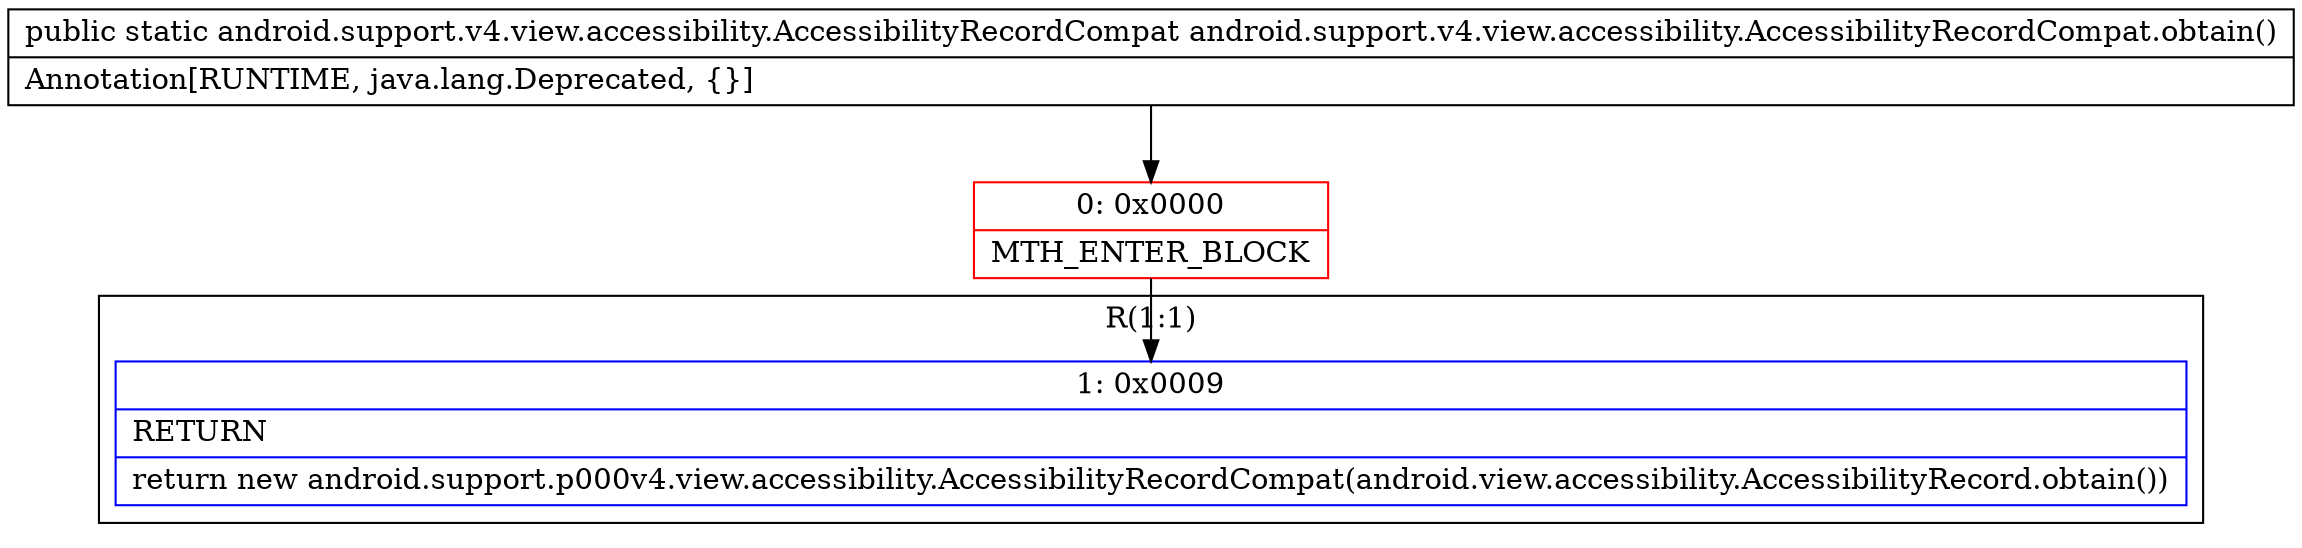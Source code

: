 digraph "CFG forandroid.support.v4.view.accessibility.AccessibilityRecordCompat.obtain()Landroid\/support\/v4\/view\/accessibility\/AccessibilityRecordCompat;" {
subgraph cluster_Region_860102169 {
label = "R(1:1)";
node [shape=record,color=blue];
Node_1 [shape=record,label="{1\:\ 0x0009|RETURN\l|return new android.support.p000v4.view.accessibility.AccessibilityRecordCompat(android.view.accessibility.AccessibilityRecord.obtain())\l}"];
}
Node_0 [shape=record,color=red,label="{0\:\ 0x0000|MTH_ENTER_BLOCK\l}"];
MethodNode[shape=record,label="{public static android.support.v4.view.accessibility.AccessibilityRecordCompat android.support.v4.view.accessibility.AccessibilityRecordCompat.obtain()  | Annotation[RUNTIME, java.lang.Deprecated, \{\}]\l}"];
MethodNode -> Node_0;
Node_0 -> Node_1;
}

